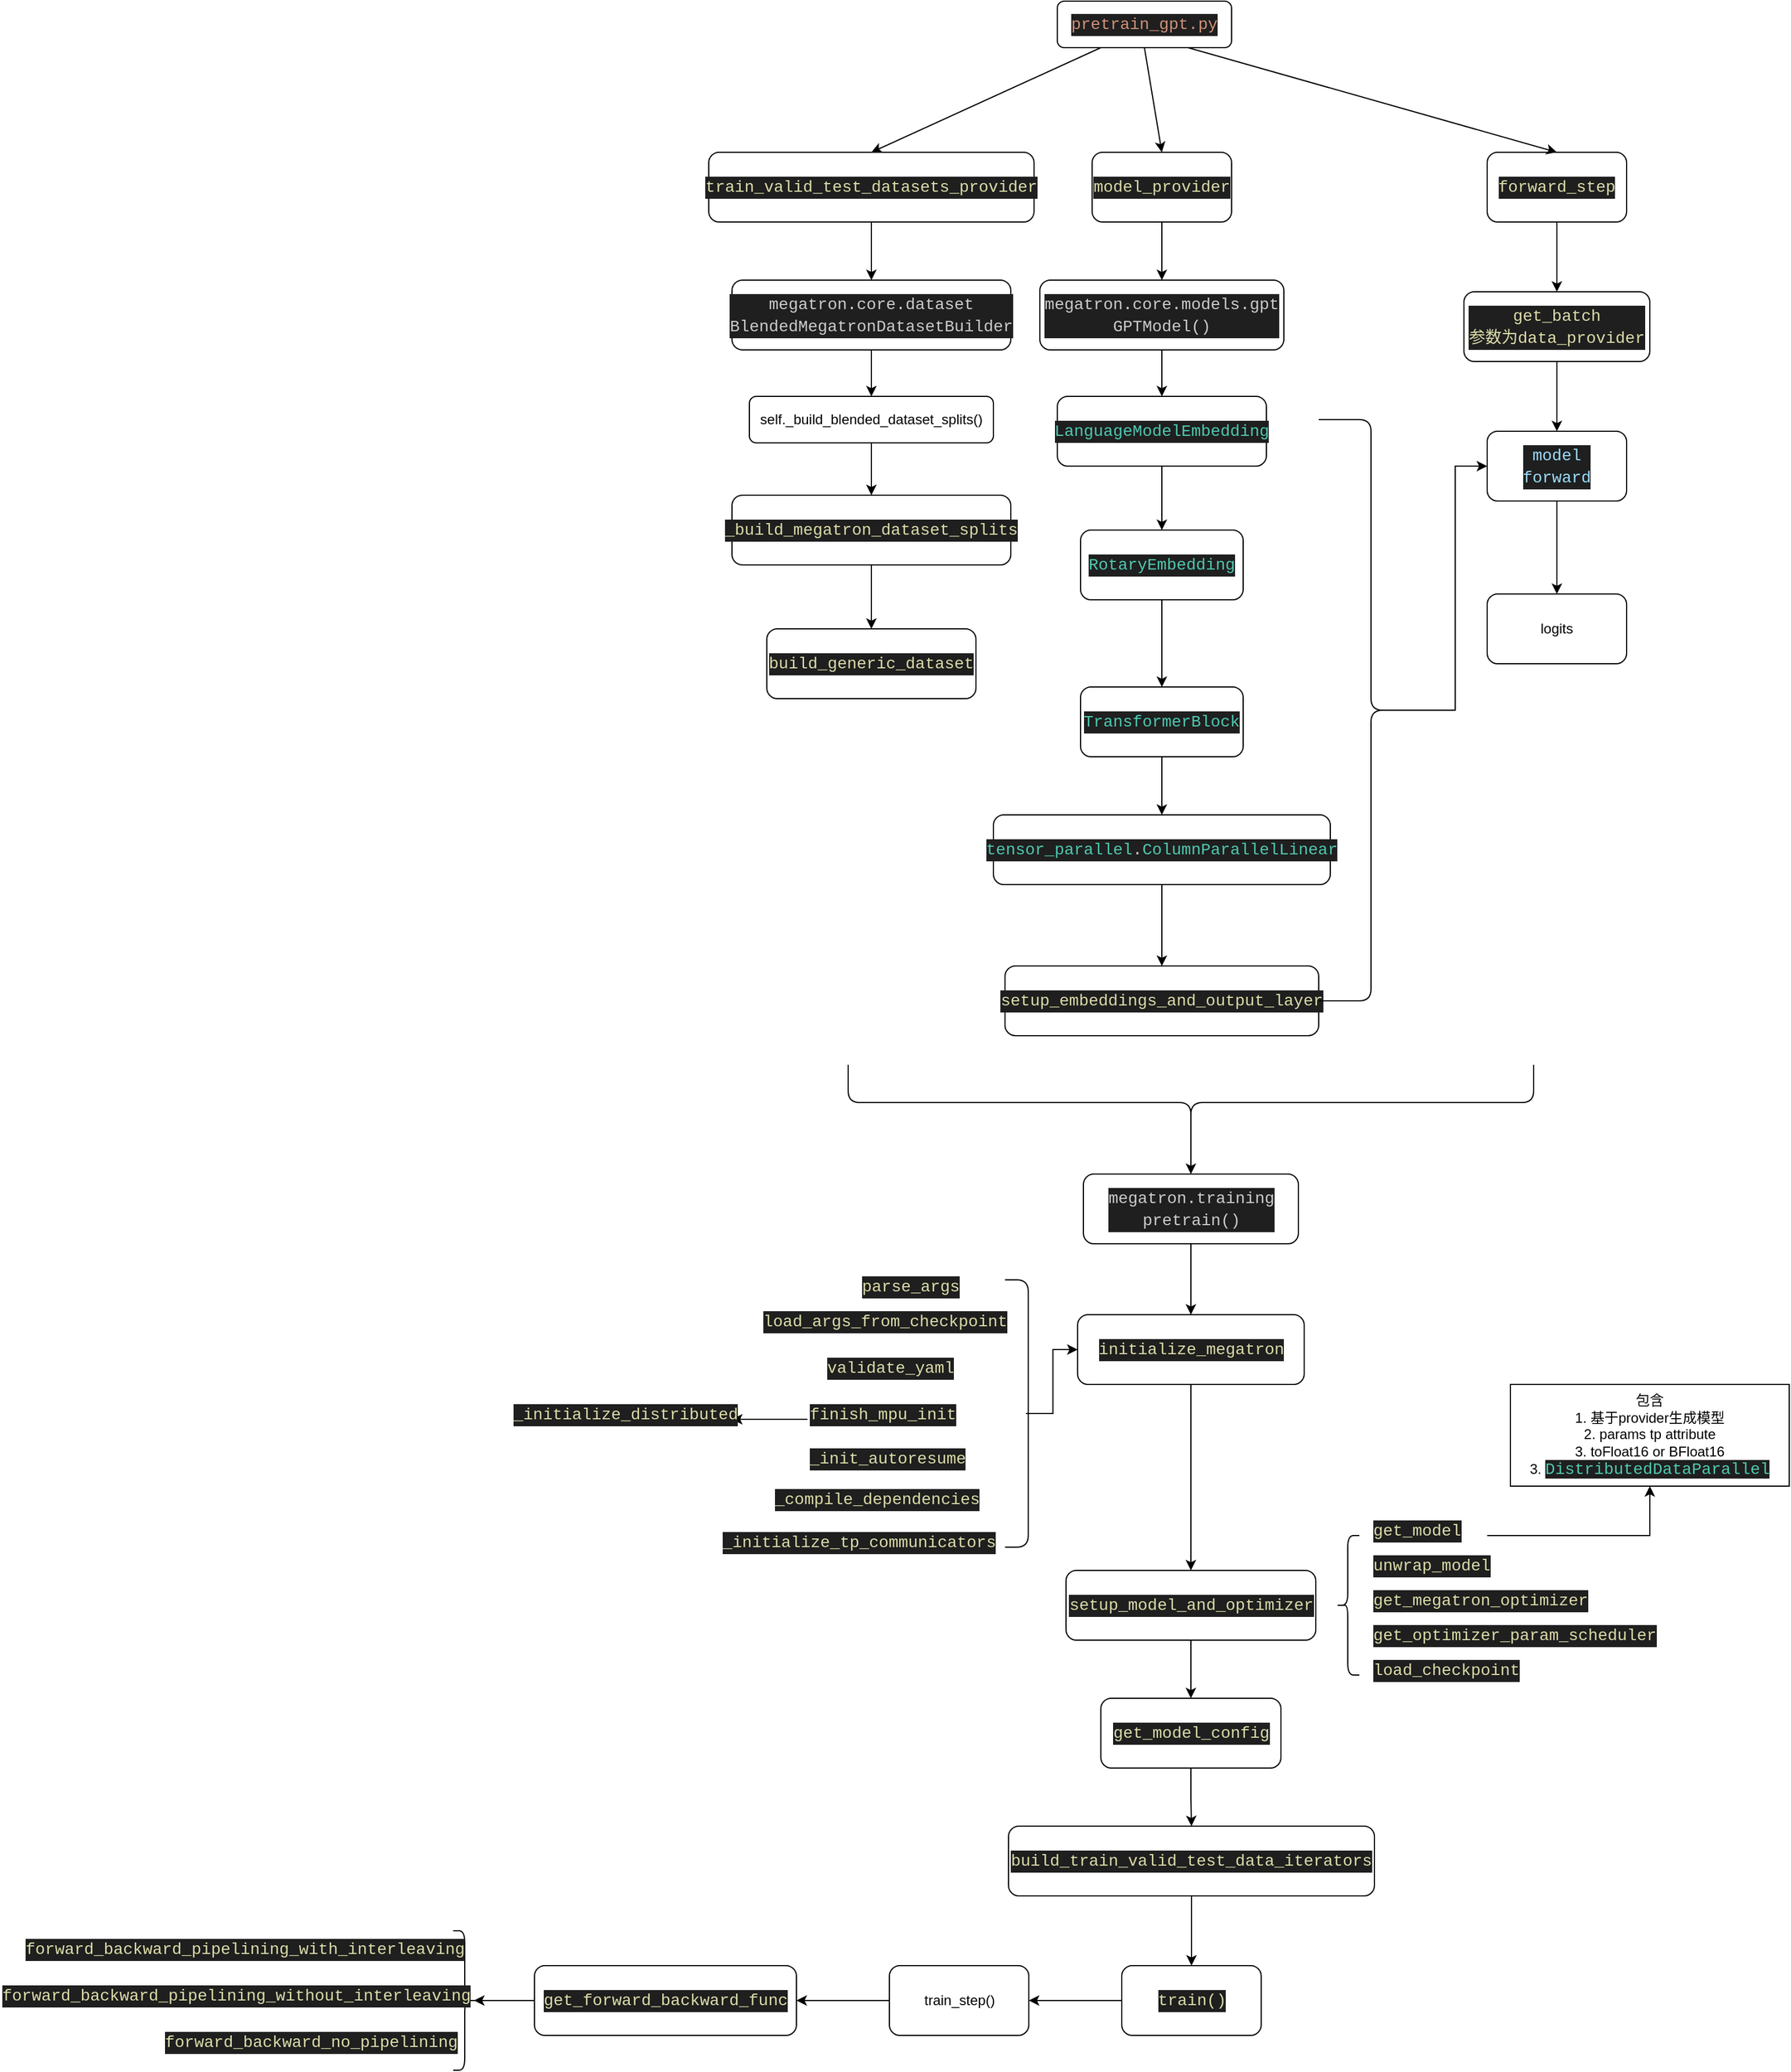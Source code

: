 <mxfile version="24.2.5" type="device">
  <diagram name="第 1 页" id="lJStV8RaI5A1z8thdrf8">
    <mxGraphModel dx="2517" dy="1262" grid="1" gridSize="10" guides="1" tooltips="1" connect="1" arrows="1" fold="1" page="1" pageScale="1" pageWidth="827" pageHeight="1169" math="0" shadow="0">
      <root>
        <mxCell id="0" />
        <mxCell id="1" parent="0" />
        <mxCell id="olY7b1tFrQfHIkuSDPjI-1" value="&lt;div style=&quot;color: rgb(204, 204, 204); background-color: rgb(31, 31, 31); font-family: Consolas, &amp;quot;Courier New&amp;quot;, monospace; font-size: 14px; line-height: 19px; white-space: pre;&quot;&gt;&lt;span style=&quot;color: #ce9178;&quot;&gt;pretrain_gpt.py&lt;/span&gt;&lt;/div&gt;" style="rounded=1;whiteSpace=wrap;html=1;" vertex="1" parent="1">
          <mxGeometry x="370" y="100" width="150" height="40" as="geometry" />
        </mxCell>
        <mxCell id="olY7b1tFrQfHIkuSDPjI-10" value="" style="edgeStyle=orthogonalEdgeStyle;rounded=0;orthogonalLoop=1;jettySize=auto;html=1;" edge="1" parent="1" source="olY7b1tFrQfHIkuSDPjI-2" target="olY7b1tFrQfHIkuSDPjI-9">
          <mxGeometry relative="1" as="geometry" />
        </mxCell>
        <mxCell id="olY7b1tFrQfHIkuSDPjI-2" value="&lt;div style=&quot;color: #cccccc;background-color: #1f1f1f;font-family: Consolas, &#39;Courier New&#39;, monospace;font-weight: normal;font-size: 14px;line-height: 19px;white-space: pre;&quot;&gt;&lt;div&gt;&lt;span style=&quot;color: #dcdcaa;&quot;&gt;train_valid_test_datasets_provider&lt;/span&gt;&lt;/div&gt;&lt;/div&gt;" style="rounded=1;whiteSpace=wrap;html=1;" vertex="1" parent="1">
          <mxGeometry x="70" y="230" width="280" height="60" as="geometry" />
        </mxCell>
        <mxCell id="olY7b1tFrQfHIkuSDPjI-18" value="" style="edgeStyle=orthogonalEdgeStyle;rounded=0;orthogonalLoop=1;jettySize=auto;html=1;" edge="1" parent="1" source="olY7b1tFrQfHIkuSDPjI-3" target="olY7b1tFrQfHIkuSDPjI-17">
          <mxGeometry relative="1" as="geometry" />
        </mxCell>
        <mxCell id="olY7b1tFrQfHIkuSDPjI-3" value="&lt;div style=&quot;color: #cccccc;background-color: #1f1f1f;font-family: Consolas, &#39;Courier New&#39;, monospace;font-weight: normal;font-size: 14px;line-height: 19px;white-space: pre;&quot;&gt;&lt;div&gt;&lt;span style=&quot;color: #dcdcaa;&quot;&gt;model_provider&lt;/span&gt;&lt;/div&gt;&lt;/div&gt;" style="rounded=1;whiteSpace=wrap;html=1;" vertex="1" parent="1">
          <mxGeometry x="400" y="230" width="120" height="60" as="geometry" />
        </mxCell>
        <mxCell id="olY7b1tFrQfHIkuSDPjI-31" value="" style="edgeStyle=orthogonalEdgeStyle;rounded=0;orthogonalLoop=1;jettySize=auto;html=1;" edge="1" parent="1" source="olY7b1tFrQfHIkuSDPjI-4" target="olY7b1tFrQfHIkuSDPjI-30">
          <mxGeometry relative="1" as="geometry" />
        </mxCell>
        <mxCell id="olY7b1tFrQfHIkuSDPjI-4" value="&lt;div style=&quot;color: rgb(204, 204, 204); background-color: rgb(31, 31, 31); font-family: Consolas, &amp;quot;Courier New&amp;quot;, monospace; font-size: 14px; line-height: 19px; white-space: pre;&quot;&gt;&lt;span style=&quot;color: #dcdcaa;&quot;&gt;forward_step&lt;/span&gt;&lt;/div&gt;" style="rounded=1;whiteSpace=wrap;html=1;" vertex="1" parent="1">
          <mxGeometry x="740" y="230" width="120" height="60" as="geometry" />
        </mxCell>
        <mxCell id="olY7b1tFrQfHIkuSDPjI-6" value="" style="endArrow=classic;html=1;rounded=0;exitX=0.25;exitY=1;exitDx=0;exitDy=0;entryX=0.5;entryY=0;entryDx=0;entryDy=0;" edge="1" parent="1" source="olY7b1tFrQfHIkuSDPjI-1" target="olY7b1tFrQfHIkuSDPjI-2">
          <mxGeometry width="50" height="50" relative="1" as="geometry">
            <mxPoint x="390" y="420" as="sourcePoint" />
            <mxPoint x="440" y="370" as="targetPoint" />
          </mxGeometry>
        </mxCell>
        <mxCell id="olY7b1tFrQfHIkuSDPjI-7" value="" style="endArrow=classic;html=1;rounded=0;exitX=0.5;exitY=1;exitDx=0;exitDy=0;entryX=0.5;entryY=0;entryDx=0;entryDy=0;" edge="1" parent="1" source="olY7b1tFrQfHIkuSDPjI-1" target="olY7b1tFrQfHIkuSDPjI-3">
          <mxGeometry width="50" height="50" relative="1" as="geometry">
            <mxPoint x="418" y="150" as="sourcePoint" />
            <mxPoint x="220" y="240" as="targetPoint" />
          </mxGeometry>
        </mxCell>
        <mxCell id="olY7b1tFrQfHIkuSDPjI-8" value="" style="endArrow=classic;html=1;rounded=0;exitX=0.75;exitY=1;exitDx=0;exitDy=0;entryX=0.5;entryY=0;entryDx=0;entryDy=0;" edge="1" parent="1" source="olY7b1tFrQfHIkuSDPjI-1" target="olY7b1tFrQfHIkuSDPjI-4">
          <mxGeometry width="50" height="50" relative="1" as="geometry">
            <mxPoint x="428" y="160" as="sourcePoint" />
            <mxPoint x="230" y="250" as="targetPoint" />
          </mxGeometry>
        </mxCell>
        <mxCell id="olY7b1tFrQfHIkuSDPjI-12" value="" style="edgeStyle=orthogonalEdgeStyle;rounded=0;orthogonalLoop=1;jettySize=auto;html=1;" edge="1" parent="1" source="olY7b1tFrQfHIkuSDPjI-9" target="olY7b1tFrQfHIkuSDPjI-11">
          <mxGeometry relative="1" as="geometry" />
        </mxCell>
        <mxCell id="olY7b1tFrQfHIkuSDPjI-9" value="&lt;div style=&quot;color: rgb(204, 204, 204); background-color: rgb(31, 31, 31); font-family: Consolas, &amp;quot;Courier New&amp;quot;, monospace; font-size: 14px; line-height: 19px; white-space: pre;&quot;&gt;megatron.core.dataset&lt;/div&gt;&lt;div style=&quot;color: rgb(204, 204, 204); background-color: rgb(31, 31, 31); font-family: Consolas, &amp;quot;Courier New&amp;quot;, monospace; font-size: 14px; line-height: 19px; white-space: pre;&quot;&gt;BlendedMegatronDatasetBuilder&lt;/div&gt;" style="whiteSpace=wrap;html=1;rounded=1;" vertex="1" parent="1">
          <mxGeometry x="90" y="340" width="240" height="60" as="geometry" />
        </mxCell>
        <mxCell id="olY7b1tFrQfHIkuSDPjI-14" value="" style="edgeStyle=orthogonalEdgeStyle;rounded=0;orthogonalLoop=1;jettySize=auto;html=1;" edge="1" parent="1" source="olY7b1tFrQfHIkuSDPjI-11" target="olY7b1tFrQfHIkuSDPjI-13">
          <mxGeometry relative="1" as="geometry" />
        </mxCell>
        <mxCell id="olY7b1tFrQfHIkuSDPjI-11" value="self._build_blended_dataset_splits()" style="whiteSpace=wrap;html=1;rounded=1;" vertex="1" parent="1">
          <mxGeometry x="105" y="440" width="210" height="40" as="geometry" />
        </mxCell>
        <mxCell id="olY7b1tFrQfHIkuSDPjI-16" value="" style="edgeStyle=orthogonalEdgeStyle;rounded=0;orthogonalLoop=1;jettySize=auto;html=1;" edge="1" parent="1" source="olY7b1tFrQfHIkuSDPjI-13" target="olY7b1tFrQfHIkuSDPjI-15">
          <mxGeometry relative="1" as="geometry" />
        </mxCell>
        <mxCell id="olY7b1tFrQfHIkuSDPjI-13" value="&lt;div style=&quot;color: rgb(204, 204, 204); background-color: rgb(31, 31, 31); font-family: Consolas, &amp;quot;Courier New&amp;quot;, monospace; font-size: 14px; line-height: 19px; white-space: pre;&quot;&gt;&lt;span style=&quot;color: #dcdcaa;&quot;&gt;_build_megatron_dataset_splits&lt;/span&gt;&lt;/div&gt;" style="whiteSpace=wrap;html=1;rounded=1;" vertex="1" parent="1">
          <mxGeometry x="90" y="525" width="240" height="60" as="geometry" />
        </mxCell>
        <mxCell id="olY7b1tFrQfHIkuSDPjI-15" value="&lt;div style=&quot;color: rgb(204, 204, 204); background-color: rgb(31, 31, 31); font-family: Consolas, &amp;quot;Courier New&amp;quot;, monospace; font-size: 14px; line-height: 19px; white-space: pre;&quot;&gt;&lt;span style=&quot;color: #dcdcaa;&quot;&gt;build_generic_dataset&lt;/span&gt;&lt;/div&gt;" style="whiteSpace=wrap;html=1;rounded=1;" vertex="1" parent="1">
          <mxGeometry x="120" y="640" width="180" height="60" as="geometry" />
        </mxCell>
        <mxCell id="olY7b1tFrQfHIkuSDPjI-20" value="" style="edgeStyle=orthogonalEdgeStyle;rounded=0;orthogonalLoop=1;jettySize=auto;html=1;" edge="1" parent="1" source="olY7b1tFrQfHIkuSDPjI-17" target="olY7b1tFrQfHIkuSDPjI-19">
          <mxGeometry relative="1" as="geometry" />
        </mxCell>
        <UserObject label="&lt;div style=&quot;color: #cccccc;background-color: #1f1f1f;font-family: Consolas, &#39;Courier New&#39;, monospace;font-weight: normal;font-size: 14px;line-height: 19px;white-space: pre;&quot;&gt;&lt;div&gt;&lt;span style=&quot;color: #cccccc;&quot;&gt;megatron.core.models.gpt&lt;/span&gt;&lt;/div&gt;&lt;/div&gt;&lt;div style=&quot;color: rgb(204, 204, 204); background-color: rgb(31, 31, 31); font-family: Consolas, &amp;quot;Courier New&amp;quot;, monospace; font-size: 14px; line-height: 19px; white-space: pre;&quot;&gt;GPTModel()&lt;/div&gt;" id="olY7b1tFrQfHIkuSDPjI-17">
          <mxCell style="whiteSpace=wrap;html=1;rounded=1;" vertex="1" parent="1">
            <mxGeometry x="355" y="340" width="210" height="60" as="geometry" />
          </mxCell>
        </UserObject>
        <mxCell id="olY7b1tFrQfHIkuSDPjI-22" value="" style="edgeStyle=orthogonalEdgeStyle;rounded=0;orthogonalLoop=1;jettySize=auto;html=1;" edge="1" parent="1" source="olY7b1tFrQfHIkuSDPjI-19" target="olY7b1tFrQfHIkuSDPjI-21">
          <mxGeometry relative="1" as="geometry" />
        </mxCell>
        <mxCell id="olY7b1tFrQfHIkuSDPjI-19" value="&lt;div style=&quot;color: rgb(204, 204, 204); background-color: rgb(31, 31, 31); font-family: Consolas, &amp;quot;Courier New&amp;quot;, monospace; font-size: 14px; line-height: 19px; white-space: pre;&quot;&gt;&lt;span style=&quot;color: #4ec9b0;&quot;&gt;LanguageModelEmbedding&lt;/span&gt;&lt;/div&gt;" style="whiteSpace=wrap;html=1;rounded=1;" vertex="1" parent="1">
          <mxGeometry x="370" y="440" width="180" height="60" as="geometry" />
        </mxCell>
        <mxCell id="olY7b1tFrQfHIkuSDPjI-24" value="" style="edgeStyle=orthogonalEdgeStyle;rounded=0;orthogonalLoop=1;jettySize=auto;html=1;" edge="1" parent="1" source="olY7b1tFrQfHIkuSDPjI-21" target="olY7b1tFrQfHIkuSDPjI-23">
          <mxGeometry relative="1" as="geometry" />
        </mxCell>
        <mxCell id="olY7b1tFrQfHIkuSDPjI-21" value="&lt;div style=&quot;color: rgb(204, 204, 204); background-color: rgb(31, 31, 31); font-family: Consolas, &amp;quot;Courier New&amp;quot;, monospace; font-size: 14px; line-height: 19px; white-space: pre;&quot;&gt;&lt;span style=&quot;color: #4ec9b0;&quot;&gt;RotaryEmbedding&lt;/span&gt;&lt;/div&gt;" style="whiteSpace=wrap;html=1;rounded=1;" vertex="1" parent="1">
          <mxGeometry x="390" y="555" width="140" height="60" as="geometry" />
        </mxCell>
        <mxCell id="olY7b1tFrQfHIkuSDPjI-26" value="" style="edgeStyle=orthogonalEdgeStyle;rounded=0;orthogonalLoop=1;jettySize=auto;html=1;" edge="1" parent="1" source="olY7b1tFrQfHIkuSDPjI-23" target="olY7b1tFrQfHIkuSDPjI-25">
          <mxGeometry relative="1" as="geometry" />
        </mxCell>
        <mxCell id="olY7b1tFrQfHIkuSDPjI-23" value="&lt;div style=&quot;color: rgb(204, 204, 204); background-color: rgb(31, 31, 31); font-family: Consolas, &amp;quot;Courier New&amp;quot;, monospace; font-size: 14px; line-height: 19px; white-space: pre;&quot;&gt;&lt;span style=&quot;color: #4ec9b0;&quot;&gt;TransformerBlock&lt;/span&gt;&lt;/div&gt;" style="whiteSpace=wrap;html=1;rounded=1;" vertex="1" parent="1">
          <mxGeometry x="390" y="690" width="140" height="60" as="geometry" />
        </mxCell>
        <mxCell id="olY7b1tFrQfHIkuSDPjI-29" value="" style="edgeStyle=orthogonalEdgeStyle;rounded=0;orthogonalLoop=1;jettySize=auto;html=1;" edge="1" parent="1" source="olY7b1tFrQfHIkuSDPjI-25" target="olY7b1tFrQfHIkuSDPjI-28">
          <mxGeometry relative="1" as="geometry" />
        </mxCell>
        <mxCell id="olY7b1tFrQfHIkuSDPjI-25" value="&lt;div style=&quot;color: rgb(204, 204, 204); background-color: rgb(31, 31, 31); font-family: Consolas, &amp;quot;Courier New&amp;quot;, monospace; font-size: 14px; line-height: 19px; white-space: pre;&quot;&gt;&lt;span style=&quot;color: #4ec9b0;&quot;&gt;tensor_parallel&lt;/span&gt;.&lt;span style=&quot;color: #4ec9b0;&quot;&gt;ColumnParallelLinear&lt;/span&gt;&lt;/div&gt;" style="whiteSpace=wrap;html=1;rounded=1;" vertex="1" parent="1">
          <mxGeometry x="315" y="800" width="290" height="60" as="geometry" />
        </mxCell>
        <mxCell id="olY7b1tFrQfHIkuSDPjI-28" value="&lt;div style=&quot;color: rgb(204, 204, 204); background-color: rgb(31, 31, 31); font-family: Consolas, &amp;quot;Courier New&amp;quot;, monospace; font-size: 14px; line-height: 19px; white-space: pre;&quot;&gt;&lt;span style=&quot;color: #dcdcaa;&quot;&gt;setup_embeddings_and_output_layer&lt;/span&gt;&lt;/div&gt;" style="whiteSpace=wrap;html=1;rounded=1;" vertex="1" parent="1">
          <mxGeometry x="325" y="930" width="270" height="60" as="geometry" />
        </mxCell>
        <mxCell id="olY7b1tFrQfHIkuSDPjI-33" value="" style="edgeStyle=orthogonalEdgeStyle;rounded=0;orthogonalLoop=1;jettySize=auto;html=1;" edge="1" parent="1" source="olY7b1tFrQfHIkuSDPjI-30" target="olY7b1tFrQfHIkuSDPjI-32">
          <mxGeometry relative="1" as="geometry" />
        </mxCell>
        <mxCell id="olY7b1tFrQfHIkuSDPjI-30" value="&lt;div style=&quot;background-color: rgb(31, 31, 31); font-family: Consolas, &amp;quot;Courier New&amp;quot;, monospace; font-size: 14px; line-height: 19px; white-space: pre;&quot;&gt;&lt;div style=&quot;color: rgb(204, 204, 204);&quot;&gt;&lt;span style=&quot;color: #dcdcaa;&quot;&gt;get_batch&lt;/span&gt;&lt;/div&gt;&lt;div style=&quot;&quot;&gt;&lt;font color=&quot;#dcdcaa&quot;&gt;参数为data_provider&lt;/font&gt;&lt;/div&gt;&lt;/div&gt;" style="whiteSpace=wrap;html=1;rounded=1;" vertex="1" parent="1">
          <mxGeometry x="720" y="350" width="160" height="60" as="geometry" />
        </mxCell>
        <mxCell id="olY7b1tFrQfHIkuSDPjI-37" value="" style="edgeStyle=orthogonalEdgeStyle;rounded=0;orthogonalLoop=1;jettySize=auto;html=1;" edge="1" parent="1" source="olY7b1tFrQfHIkuSDPjI-32" target="olY7b1tFrQfHIkuSDPjI-36">
          <mxGeometry relative="1" as="geometry" />
        </mxCell>
        <mxCell id="olY7b1tFrQfHIkuSDPjI-32" value="&lt;div style=&quot;color: rgb(204, 204, 204); background-color: rgb(31, 31, 31); font-family: Consolas, &amp;quot;Courier New&amp;quot;, monospace; font-size: 14px; line-height: 19px; white-space: pre;&quot;&gt;&lt;span style=&quot;color: #9cdcfe;&quot;&gt;model&lt;/span&gt;&lt;/div&gt;&lt;div style=&quot;color: rgb(204, 204, 204); background-color: rgb(31, 31, 31); font-family: Consolas, &amp;quot;Courier New&amp;quot;, monospace; font-size: 14px; line-height: 19px; white-space: pre;&quot;&gt;&lt;span style=&quot;color: #9cdcfe;&quot;&gt;forward&lt;/span&gt;&lt;/div&gt;" style="whiteSpace=wrap;html=1;rounded=1;" vertex="1" parent="1">
          <mxGeometry x="740" y="470" width="120" height="60" as="geometry" />
        </mxCell>
        <mxCell id="olY7b1tFrQfHIkuSDPjI-35" style="edgeStyle=orthogonalEdgeStyle;rounded=0;orthogonalLoop=1;jettySize=auto;html=1;exitX=0.1;exitY=0.5;exitDx=0;exitDy=0;exitPerimeter=0;entryX=0;entryY=0.5;entryDx=0;entryDy=0;" edge="1" parent="1" source="olY7b1tFrQfHIkuSDPjI-34" target="olY7b1tFrQfHIkuSDPjI-32">
          <mxGeometry relative="1" as="geometry" />
        </mxCell>
        <mxCell id="olY7b1tFrQfHIkuSDPjI-34" value="" style="shape=curlyBracket;whiteSpace=wrap;html=1;rounded=1;labelPosition=left;verticalLabelPosition=middle;align=right;verticalAlign=middle;rotation=-180;size=0.5;" vertex="1" parent="1">
          <mxGeometry x="595" y="460" width="90" height="500" as="geometry" />
        </mxCell>
        <mxCell id="olY7b1tFrQfHIkuSDPjI-36" value="logits" style="whiteSpace=wrap;html=1;rounded=1;" vertex="1" parent="1">
          <mxGeometry x="740" y="610" width="120" height="60" as="geometry" />
        </mxCell>
        <mxCell id="olY7b1tFrQfHIkuSDPjI-40" style="edgeStyle=orthogonalEdgeStyle;rounded=0;orthogonalLoop=1;jettySize=auto;html=1;exitX=0.1;exitY=0.5;exitDx=0;exitDy=0;exitPerimeter=0;entryX=0.5;entryY=0;entryDx=0;entryDy=0;" edge="1" parent="1" source="olY7b1tFrQfHIkuSDPjI-38" target="olY7b1tFrQfHIkuSDPjI-39">
          <mxGeometry relative="1" as="geometry" />
        </mxCell>
        <mxCell id="olY7b1tFrQfHIkuSDPjI-38" value="" style="shape=curlyBracket;whiteSpace=wrap;html=1;rounded=1;labelPosition=left;verticalLabelPosition=middle;align=right;verticalAlign=middle;rotation=270;" vertex="1" parent="1">
          <mxGeometry x="452.5" y="752.5" width="65" height="590" as="geometry" />
        </mxCell>
        <mxCell id="olY7b1tFrQfHIkuSDPjI-42" value="" style="edgeStyle=orthogonalEdgeStyle;rounded=0;orthogonalLoop=1;jettySize=auto;html=1;" edge="1" parent="1" source="olY7b1tFrQfHIkuSDPjI-39" target="olY7b1tFrQfHIkuSDPjI-41">
          <mxGeometry relative="1" as="geometry" />
        </mxCell>
        <mxCell id="olY7b1tFrQfHIkuSDPjI-39" value="&lt;div style=&quot;color: rgb(204, 204, 204); background-color: rgb(31, 31, 31); font-family: Consolas, &amp;quot;Courier New&amp;quot;, monospace; font-size: 14px; line-height: 19px; white-space: pre;&quot;&gt;&lt;div style=&quot;line-height: 19px;&quot;&gt;megatron.training&lt;/div&gt;&lt;/div&gt;&lt;div style=&quot;color: rgb(204, 204, 204); background-color: rgb(31, 31, 31); font-family: Consolas, &amp;quot;Courier New&amp;quot;, monospace; font-size: 14px; line-height: 19px; white-space: pre;&quot;&gt;pretrain()&lt;/div&gt;" style="rounded=1;whiteSpace=wrap;html=1;" vertex="1" parent="1">
          <mxGeometry x="392.5" y="1109" width="185" height="60" as="geometry" />
        </mxCell>
        <mxCell id="olY7b1tFrQfHIkuSDPjI-57" value="" style="edgeStyle=orthogonalEdgeStyle;rounded=0;orthogonalLoop=1;jettySize=auto;html=1;" edge="1" parent="1" source="olY7b1tFrQfHIkuSDPjI-41" target="olY7b1tFrQfHIkuSDPjI-56">
          <mxGeometry relative="1" as="geometry" />
        </mxCell>
        <mxCell id="olY7b1tFrQfHIkuSDPjI-41" value="&lt;div style=&quot;color: #cccccc;background-color: #1f1f1f;font-family: Consolas, &#39;Courier New&#39;, monospace;font-weight: normal;font-size: 14px;line-height: 19px;white-space: pre;&quot;&gt;&lt;div&gt;&lt;span style=&quot;color: #dcdcaa;&quot;&gt;initialize_megatron&lt;/span&gt;&lt;/div&gt;&lt;/div&gt;" style="whiteSpace=wrap;html=1;rounded=1;" vertex="1" parent="1">
          <mxGeometry x="387.5" y="1230" width="195" height="60" as="geometry" />
        </mxCell>
        <mxCell id="olY7b1tFrQfHIkuSDPjI-45" style="edgeStyle=orthogonalEdgeStyle;rounded=0;orthogonalLoop=1;jettySize=auto;html=1;exitX=0.1;exitY=0.5;exitDx=0;exitDy=0;exitPerimeter=0;entryX=0;entryY=0.5;entryDx=0;entryDy=0;" edge="1" parent="1" source="olY7b1tFrQfHIkuSDPjI-43" target="olY7b1tFrQfHIkuSDPjI-41">
          <mxGeometry relative="1" as="geometry" />
        </mxCell>
        <mxCell id="olY7b1tFrQfHIkuSDPjI-43" value="" style="shape=curlyBracket;whiteSpace=wrap;html=1;rounded=1;labelPosition=left;verticalLabelPosition=middle;align=right;verticalAlign=middle;size=0;rotation=180;" vertex="1" parent="1">
          <mxGeometry x="325" y="1200" width="20" height="230" as="geometry" />
        </mxCell>
        <mxCell id="olY7b1tFrQfHIkuSDPjI-46" value="&lt;div style=&quot;color: #cccccc;background-color: #1f1f1f;font-family: Consolas, &#39;Courier New&#39;, monospace;font-weight: normal;font-size: 14px;line-height: 19px;white-space: pre;&quot;&gt;&lt;div&gt;&lt;span style=&quot;color: #dcdcaa;&quot;&gt;parse_args&lt;/span&gt;&lt;/div&gt;&lt;/div&gt;" style="text;whiteSpace=wrap;html=1;" vertex="1" parent="1">
          <mxGeometry x="200" y="1190" width="110" height="40" as="geometry" />
        </mxCell>
        <mxCell id="olY7b1tFrQfHIkuSDPjI-47" value="&lt;div style=&quot;color: #cccccc;background-color: #1f1f1f;font-family: Consolas, &#39;Courier New&#39;, monospace;font-weight: normal;font-size: 14px;line-height: 19px;white-space: pre;&quot;&gt;&lt;div&gt;&lt;span style=&quot;color: #dcdcaa;&quot;&gt;load_args_from_checkpoint&lt;/span&gt;&lt;/div&gt;&lt;/div&gt;" style="text;whiteSpace=wrap;html=1;" vertex="1" parent="1">
          <mxGeometry x="115" y="1220" width="230" height="40" as="geometry" />
        </mxCell>
        <mxCell id="olY7b1tFrQfHIkuSDPjI-48" value="&lt;div style=&quot;color: #cccccc;background-color: #1f1f1f;font-family: Consolas, &#39;Courier New&#39;, monospace;font-weight: normal;font-size: 14px;line-height: 19px;white-space: pre;&quot;&gt;&lt;div&gt;&lt;span style=&quot;color: #dcdcaa;&quot;&gt;validate_yaml&lt;/span&gt;&lt;/div&gt;&lt;/div&gt;" style="text;whiteSpace=wrap;html=1;" vertex="1" parent="1">
          <mxGeometry x="170" y="1260" width="130" height="40" as="geometry" />
        </mxCell>
        <mxCell id="olY7b1tFrQfHIkuSDPjI-52" style="edgeStyle=orthogonalEdgeStyle;rounded=0;orthogonalLoop=1;jettySize=auto;html=1;exitX=0;exitY=0.5;exitDx=0;exitDy=0;entryX=1;entryY=0.5;entryDx=0;entryDy=0;" edge="1" parent="1" source="olY7b1tFrQfHIkuSDPjI-49" target="olY7b1tFrQfHIkuSDPjI-50">
          <mxGeometry relative="1" as="geometry" />
        </mxCell>
        <mxCell id="olY7b1tFrQfHIkuSDPjI-49" value="&lt;div style=&quot;color: #cccccc;background-color: #1f1f1f;font-family: Consolas, &#39;Courier New&#39;, monospace;font-weight: normal;font-size: 14px;line-height: 19px;white-space: pre;&quot;&gt;&lt;div&gt;&lt;span style=&quot;color: #dcdcaa;&quot;&gt;finish_mpu_init&lt;/span&gt;&lt;/div&gt;&lt;/div&gt;" style="text;whiteSpace=wrap;html=1;" vertex="1" parent="1">
          <mxGeometry x="155" y="1300" width="150" height="40" as="geometry" />
        </mxCell>
        <mxCell id="olY7b1tFrQfHIkuSDPjI-50" value="&lt;div style=&quot;color: #cccccc;background-color: #1f1f1f;font-family: Consolas, &#39;Courier New&#39;, monospace;font-weight: normal;font-size: 14px;line-height: 19px;white-space: pre;&quot;&gt;&lt;div style=&quot;line-height: 19px;&quot;&gt;&lt;span style=&quot;color: #dcdcaa;&quot;&gt;_initialize_distributed&lt;/span&gt;&lt;/div&gt;&lt;/div&gt;" style="text;whiteSpace=wrap;html=1;" vertex="1" parent="1">
          <mxGeometry x="-100" y="1300" width="190" height="40" as="geometry" />
        </mxCell>
        <mxCell id="olY7b1tFrQfHIkuSDPjI-53" value="&lt;div style=&quot;color: #cccccc;background-color: #1f1f1f;font-family: Consolas, &#39;Courier New&#39;, monospace;font-weight: normal;font-size: 14px;line-height: 19px;white-space: pre;&quot;&gt;&lt;div&gt;&lt;span style=&quot;color: #dcdcaa;&quot;&gt;_init_autoresume&lt;/span&gt;&lt;/div&gt;&lt;/div&gt;" style="text;whiteSpace=wrap;html=1;" vertex="1" parent="1">
          <mxGeometry x="155" y="1337.5" width="160" height="40" as="geometry" />
        </mxCell>
        <mxCell id="olY7b1tFrQfHIkuSDPjI-54" value="&lt;div style=&quot;color: #cccccc;background-color: #1f1f1f;font-family: Consolas, &#39;Courier New&#39;, monospace;font-weight: normal;font-size: 14px;line-height: 19px;white-space: pre;&quot;&gt;&lt;div&gt;&lt;span style=&quot;color: #dcdcaa;&quot;&gt;_compile_dependencies&lt;/span&gt;&lt;/div&gt;&lt;/div&gt;" style="text;whiteSpace=wrap;html=1;" vertex="1" parent="1">
          <mxGeometry x="125" y="1373" width="200" height="40" as="geometry" />
        </mxCell>
        <mxCell id="olY7b1tFrQfHIkuSDPjI-55" value="&lt;div style=&quot;color: #cccccc;background-color: #1f1f1f;font-family: Consolas, &#39;Courier New&#39;, monospace;font-weight: normal;font-size: 14px;line-height: 19px;white-space: pre;&quot;&gt;&lt;div&gt;&lt;span style=&quot;color: #dcdcaa;&quot;&gt;_initialize_tp_communicators&lt;/span&gt;&lt;/div&gt;&lt;/div&gt;" style="text;whiteSpace=wrap;html=1;" vertex="1" parent="1">
          <mxGeometry x="80" y="1410" width="250" height="40" as="geometry" />
        </mxCell>
        <mxCell id="olY7b1tFrQfHIkuSDPjI-68" value="" style="edgeStyle=orthogonalEdgeStyle;rounded=0;orthogonalLoop=1;jettySize=auto;html=1;" edge="1" parent="1" source="olY7b1tFrQfHIkuSDPjI-56" target="olY7b1tFrQfHIkuSDPjI-67">
          <mxGeometry relative="1" as="geometry" />
        </mxCell>
        <mxCell id="olY7b1tFrQfHIkuSDPjI-56" value="&lt;div style=&quot;color: #cccccc;background-color: #1f1f1f;font-family: Consolas, &#39;Courier New&#39;, monospace;font-weight: normal;font-size: 14px;line-height: 19px;white-space: pre;&quot;&gt;&lt;div&gt;&lt;span style=&quot;color: #dcdcaa;&quot;&gt;setup_model_and_optimizer&lt;/span&gt;&lt;/div&gt;&lt;/div&gt;" style="whiteSpace=wrap;html=1;rounded=1;" vertex="1" parent="1">
          <mxGeometry x="377.5" y="1450" width="215" height="60" as="geometry" />
        </mxCell>
        <mxCell id="olY7b1tFrQfHIkuSDPjI-58" value="" style="shape=curlyBracket;whiteSpace=wrap;html=1;rounded=1;labelPosition=left;verticalLabelPosition=middle;align=right;verticalAlign=middle;" vertex="1" parent="1">
          <mxGeometry x="610" y="1420" width="20" height="120" as="geometry" />
        </mxCell>
        <mxCell id="olY7b1tFrQfHIkuSDPjI-66" value="" style="edgeStyle=orthogonalEdgeStyle;rounded=0;orthogonalLoop=1;jettySize=auto;html=1;" edge="1" parent="1" source="olY7b1tFrQfHIkuSDPjI-59" target="olY7b1tFrQfHIkuSDPjI-65">
          <mxGeometry relative="1" as="geometry" />
        </mxCell>
        <mxCell id="olY7b1tFrQfHIkuSDPjI-59" value="&lt;div style=&quot;color: #cccccc;background-color: #1f1f1f;font-family: Consolas, &#39;Courier New&#39;, monospace;font-weight: normal;font-size: 14px;line-height: 19px;white-space: pre;&quot;&gt;&lt;div&gt;&lt;span style=&quot;color: #dcdcaa;&quot;&gt;get_model&lt;/span&gt;&lt;/div&gt;&lt;/div&gt;" style="text;whiteSpace=wrap;html=1;" vertex="1" parent="1">
          <mxGeometry x="640" y="1400" width="100" height="40" as="geometry" />
        </mxCell>
        <mxCell id="olY7b1tFrQfHIkuSDPjI-60" value="&lt;div style=&quot;color: #cccccc;background-color: #1f1f1f;font-family: Consolas, &#39;Courier New&#39;, monospace;font-weight: normal;font-size: 14px;line-height: 19px;white-space: pre;&quot;&gt;&lt;div&gt;&lt;span style=&quot;color: #dcdcaa;&quot;&gt;unwrap_model&lt;/span&gt;&lt;/div&gt;&lt;/div&gt;" style="text;whiteSpace=wrap;html=1;" vertex="1" parent="1">
          <mxGeometry x="640" y="1430" width="130" height="40" as="geometry" />
        </mxCell>
        <mxCell id="olY7b1tFrQfHIkuSDPjI-61" value="&lt;div style=&quot;color: #cccccc;background-color: #1f1f1f;font-family: Consolas, &#39;Courier New&#39;, monospace;font-weight: normal;font-size: 14px;line-height: 19px;white-space: pre;&quot;&gt;&lt;div&gt;&lt;span style=&quot;color: #dcdcaa;&quot;&gt;get_megatron_optimizer&lt;/span&gt;&lt;/div&gt;&lt;/div&gt;" style="text;whiteSpace=wrap;html=1;" vertex="1" parent="1">
          <mxGeometry x="640" y="1460" width="200" height="40" as="geometry" />
        </mxCell>
        <mxCell id="olY7b1tFrQfHIkuSDPjI-63" value="&lt;div style=&quot;color: #cccccc;background-color: #1f1f1f;font-family: Consolas, &#39;Courier New&#39;, monospace;font-weight: normal;font-size: 14px;line-height: 19px;white-space: pre;&quot;&gt;&lt;div&gt;&lt;span style=&quot;color: #dcdcaa;&quot;&gt;get_optimizer_param_scheduler&lt;/span&gt;&lt;/div&gt;&lt;/div&gt;" style="text;whiteSpace=wrap;html=1;" vertex="1" parent="1">
          <mxGeometry x="640" y="1490" width="260" height="40" as="geometry" />
        </mxCell>
        <mxCell id="olY7b1tFrQfHIkuSDPjI-64" value="&lt;div style=&quot;color: #cccccc;background-color: #1f1f1f;font-family: Consolas, &#39;Courier New&#39;, monospace;font-weight: normal;font-size: 14px;line-height: 19px;white-space: pre;&quot;&gt;&lt;div&gt;&lt;span style=&quot;color: #dcdcaa;&quot;&gt;load_checkpoint&lt;/span&gt;&lt;/div&gt;&lt;/div&gt;" style="text;whiteSpace=wrap;html=1;" vertex="1" parent="1">
          <mxGeometry x="640" y="1520" width="150" height="40" as="geometry" />
        </mxCell>
        <mxCell id="olY7b1tFrQfHIkuSDPjI-65" value="包含&lt;div&gt;1. 基于provider生成模型&lt;/div&gt;&lt;div&gt;2. params tp attribute&lt;/div&gt;&lt;div&gt;3. toFloat16 or BFloat16&lt;/div&gt;&lt;div&gt;3.&amp;nbsp;&lt;span style=&quot;color: rgb(78, 201, 176); background-color: rgb(31, 31, 31); font-family: Consolas, &amp;quot;Courier New&amp;quot;, monospace; font-size: 14px; white-space: pre;&quot;&gt;DistributedDataParallel&lt;/span&gt;&lt;/div&gt;" style="whiteSpace=wrap;html=1;" vertex="1" parent="1">
          <mxGeometry x="760" y="1290" width="240" height="87.5" as="geometry" />
        </mxCell>
        <mxCell id="olY7b1tFrQfHIkuSDPjI-70" value="" style="edgeStyle=orthogonalEdgeStyle;rounded=0;orthogonalLoop=1;jettySize=auto;html=1;" edge="1" parent="1" source="olY7b1tFrQfHIkuSDPjI-67" target="olY7b1tFrQfHIkuSDPjI-69">
          <mxGeometry relative="1" as="geometry" />
        </mxCell>
        <mxCell id="olY7b1tFrQfHIkuSDPjI-67" value="&lt;div style=&quot;color: rgb(204, 204, 204); background-color: rgb(31, 31, 31); font-family: Consolas, &amp;quot;Courier New&amp;quot;, monospace; font-size: 14px; line-height: 19px; white-space: pre;&quot;&gt;&lt;span style=&quot;color: #dcdcaa;&quot;&gt;get_model_config&lt;/span&gt;&lt;/div&gt;" style="whiteSpace=wrap;html=1;rounded=1;" vertex="1" parent="1">
          <mxGeometry x="407.5" y="1560" width="155" height="60" as="geometry" />
        </mxCell>
        <mxCell id="olY7b1tFrQfHIkuSDPjI-72" value="" style="edgeStyle=orthogonalEdgeStyle;rounded=0;orthogonalLoop=1;jettySize=auto;html=1;" edge="1" parent="1" source="olY7b1tFrQfHIkuSDPjI-69" target="olY7b1tFrQfHIkuSDPjI-71">
          <mxGeometry relative="1" as="geometry" />
        </mxCell>
        <mxCell id="olY7b1tFrQfHIkuSDPjI-69" value="&lt;div style=&quot;color: #cccccc;background-color: #1f1f1f;font-family: Consolas, &#39;Courier New&#39;, monospace;font-weight: normal;font-size: 14px;line-height: 19px;white-space: pre;&quot;&gt;&lt;div&gt;&lt;span style=&quot;color: #dcdcaa;&quot;&gt;build_train_valid_test_data_iterators&lt;/span&gt;&lt;/div&gt;&lt;/div&gt;" style="whiteSpace=wrap;html=1;rounded=1;" vertex="1" parent="1">
          <mxGeometry x="328" y="1670" width="315" height="60" as="geometry" />
        </mxCell>
        <mxCell id="olY7b1tFrQfHIkuSDPjI-74" value="" style="edgeStyle=orthogonalEdgeStyle;rounded=0;orthogonalLoop=1;jettySize=auto;html=1;" edge="1" parent="1" source="olY7b1tFrQfHIkuSDPjI-71" target="olY7b1tFrQfHIkuSDPjI-73">
          <mxGeometry relative="1" as="geometry" />
        </mxCell>
        <mxCell id="olY7b1tFrQfHIkuSDPjI-71" value="&lt;div style=&quot;color: rgb(204, 204, 204); background-color: rgb(31, 31, 31); font-family: Consolas, &amp;quot;Courier New&amp;quot;, monospace; font-size: 14px; line-height: 19px; white-space: pre;&quot;&gt;&lt;span style=&quot;color: #dcdcaa;&quot;&gt;train()&lt;/span&gt;&lt;/div&gt;" style="whiteSpace=wrap;html=1;rounded=1;" vertex="1" parent="1">
          <mxGeometry x="425.5" y="1790" width="120" height="60" as="geometry" />
        </mxCell>
        <mxCell id="olY7b1tFrQfHIkuSDPjI-76" value="" style="edgeStyle=orthogonalEdgeStyle;rounded=0;orthogonalLoop=1;jettySize=auto;html=1;" edge="1" parent="1" source="olY7b1tFrQfHIkuSDPjI-73" target="olY7b1tFrQfHIkuSDPjI-75">
          <mxGeometry relative="1" as="geometry" />
        </mxCell>
        <mxCell id="olY7b1tFrQfHIkuSDPjI-73" value="train_step()" style="whiteSpace=wrap;html=1;rounded=1;" vertex="1" parent="1">
          <mxGeometry x="225.5" y="1790" width="120" height="60" as="geometry" />
        </mxCell>
        <mxCell id="olY7b1tFrQfHIkuSDPjI-75" value="&lt;div style=&quot;color: rgb(204, 204, 204); background-color: rgb(31, 31, 31); font-family: Consolas, &amp;quot;Courier New&amp;quot;, monospace; font-size: 14px; line-height: 19px; white-space: pre;&quot;&gt;&lt;span style=&quot;color: #dcdcaa;&quot;&gt;get_forward_backward_func&lt;/span&gt;&lt;/div&gt;" style="whiteSpace=wrap;html=1;rounded=1;" vertex="1" parent="1">
          <mxGeometry x="-80" y="1790" width="225.5" height="60" as="geometry" />
        </mxCell>
        <mxCell id="olY7b1tFrQfHIkuSDPjI-77" value="" style="shape=curlyBracket;whiteSpace=wrap;html=1;rounded=1;labelPosition=left;verticalLabelPosition=middle;align=right;verticalAlign=middle;rotation=180;" vertex="1" parent="1">
          <mxGeometry x="-150" y="1760" width="20" height="120" as="geometry" />
        </mxCell>
        <mxCell id="olY7b1tFrQfHIkuSDPjI-78" style="edgeStyle=orthogonalEdgeStyle;rounded=0;orthogonalLoop=1;jettySize=auto;html=1;exitX=0;exitY=0.5;exitDx=0;exitDy=0;entryX=0.1;entryY=0.5;entryDx=0;entryDy=0;entryPerimeter=0;" edge="1" parent="1" source="olY7b1tFrQfHIkuSDPjI-75" target="olY7b1tFrQfHIkuSDPjI-77">
          <mxGeometry relative="1" as="geometry" />
        </mxCell>
        <mxCell id="olY7b1tFrQfHIkuSDPjI-79" value="&lt;div style=&quot;color: #cccccc;background-color: #1f1f1f;font-family: Consolas, &#39;Courier New&#39;, monospace;font-weight: normal;font-size: 14px;line-height: 19px;white-space: pre;&quot;&gt;&lt;div&gt;&lt;span style=&quot;color: #dcdcaa;&quot;&gt;forward_backward_pipelining_with_interleaving&lt;/span&gt;&lt;/div&gt;&lt;/div&gt;" style="text;whiteSpace=wrap;html=1;" vertex="1" parent="1">
          <mxGeometry x="-520" y="1760" width="380" height="40" as="geometry" />
        </mxCell>
        <mxCell id="olY7b1tFrQfHIkuSDPjI-80" value="&lt;div style=&quot;color: #cccccc;background-color: #1f1f1f;font-family: Consolas, &#39;Courier New&#39;, monospace;font-weight: normal;font-size: 14px;line-height: 19px;white-space: pre;&quot;&gt;&lt;div&gt;&lt;span style=&quot;color: #dcdcaa;&quot;&gt;forward_backward_pipelining_without_interleaving&lt;/span&gt;&lt;/div&gt;&lt;/div&gt;" style="text;whiteSpace=wrap;html=1;" vertex="1" parent="1">
          <mxGeometry x="-540" y="1800" width="400" height="40" as="geometry" />
        </mxCell>
        <mxCell id="olY7b1tFrQfHIkuSDPjI-81" value="&lt;div style=&quot;color: #cccccc;background-color: #1f1f1f;font-family: Consolas, &#39;Courier New&#39;, monospace;font-weight: normal;font-size: 14px;line-height: 19px;white-space: pre;&quot;&gt;&lt;div&gt;&lt;span style=&quot;color: #dcdcaa;&quot;&gt;forward_backward_no_pipelining&lt;/span&gt;&lt;/div&gt;&lt;/div&gt;" style="text;whiteSpace=wrap;html=1;" vertex="1" parent="1">
          <mxGeometry x="-400" y="1840" width="260" height="40" as="geometry" />
        </mxCell>
      </root>
    </mxGraphModel>
  </diagram>
</mxfile>
